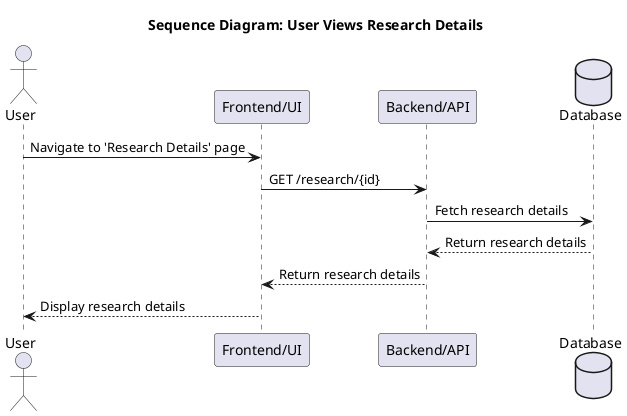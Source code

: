 @startuml
title Sequence Diagram: User Views Research Details

actor User
participant "Frontend/UI" as UI
participant "Backend/API" as API
database "Database" as DB

User -> UI: Navigate to 'Research Details' page
UI -> API: GET /research/{id}
API -> DB: Fetch research details
DB --> API: Return research details
API --> UI: Return research details
UI --> User: Display research details

@enduml
